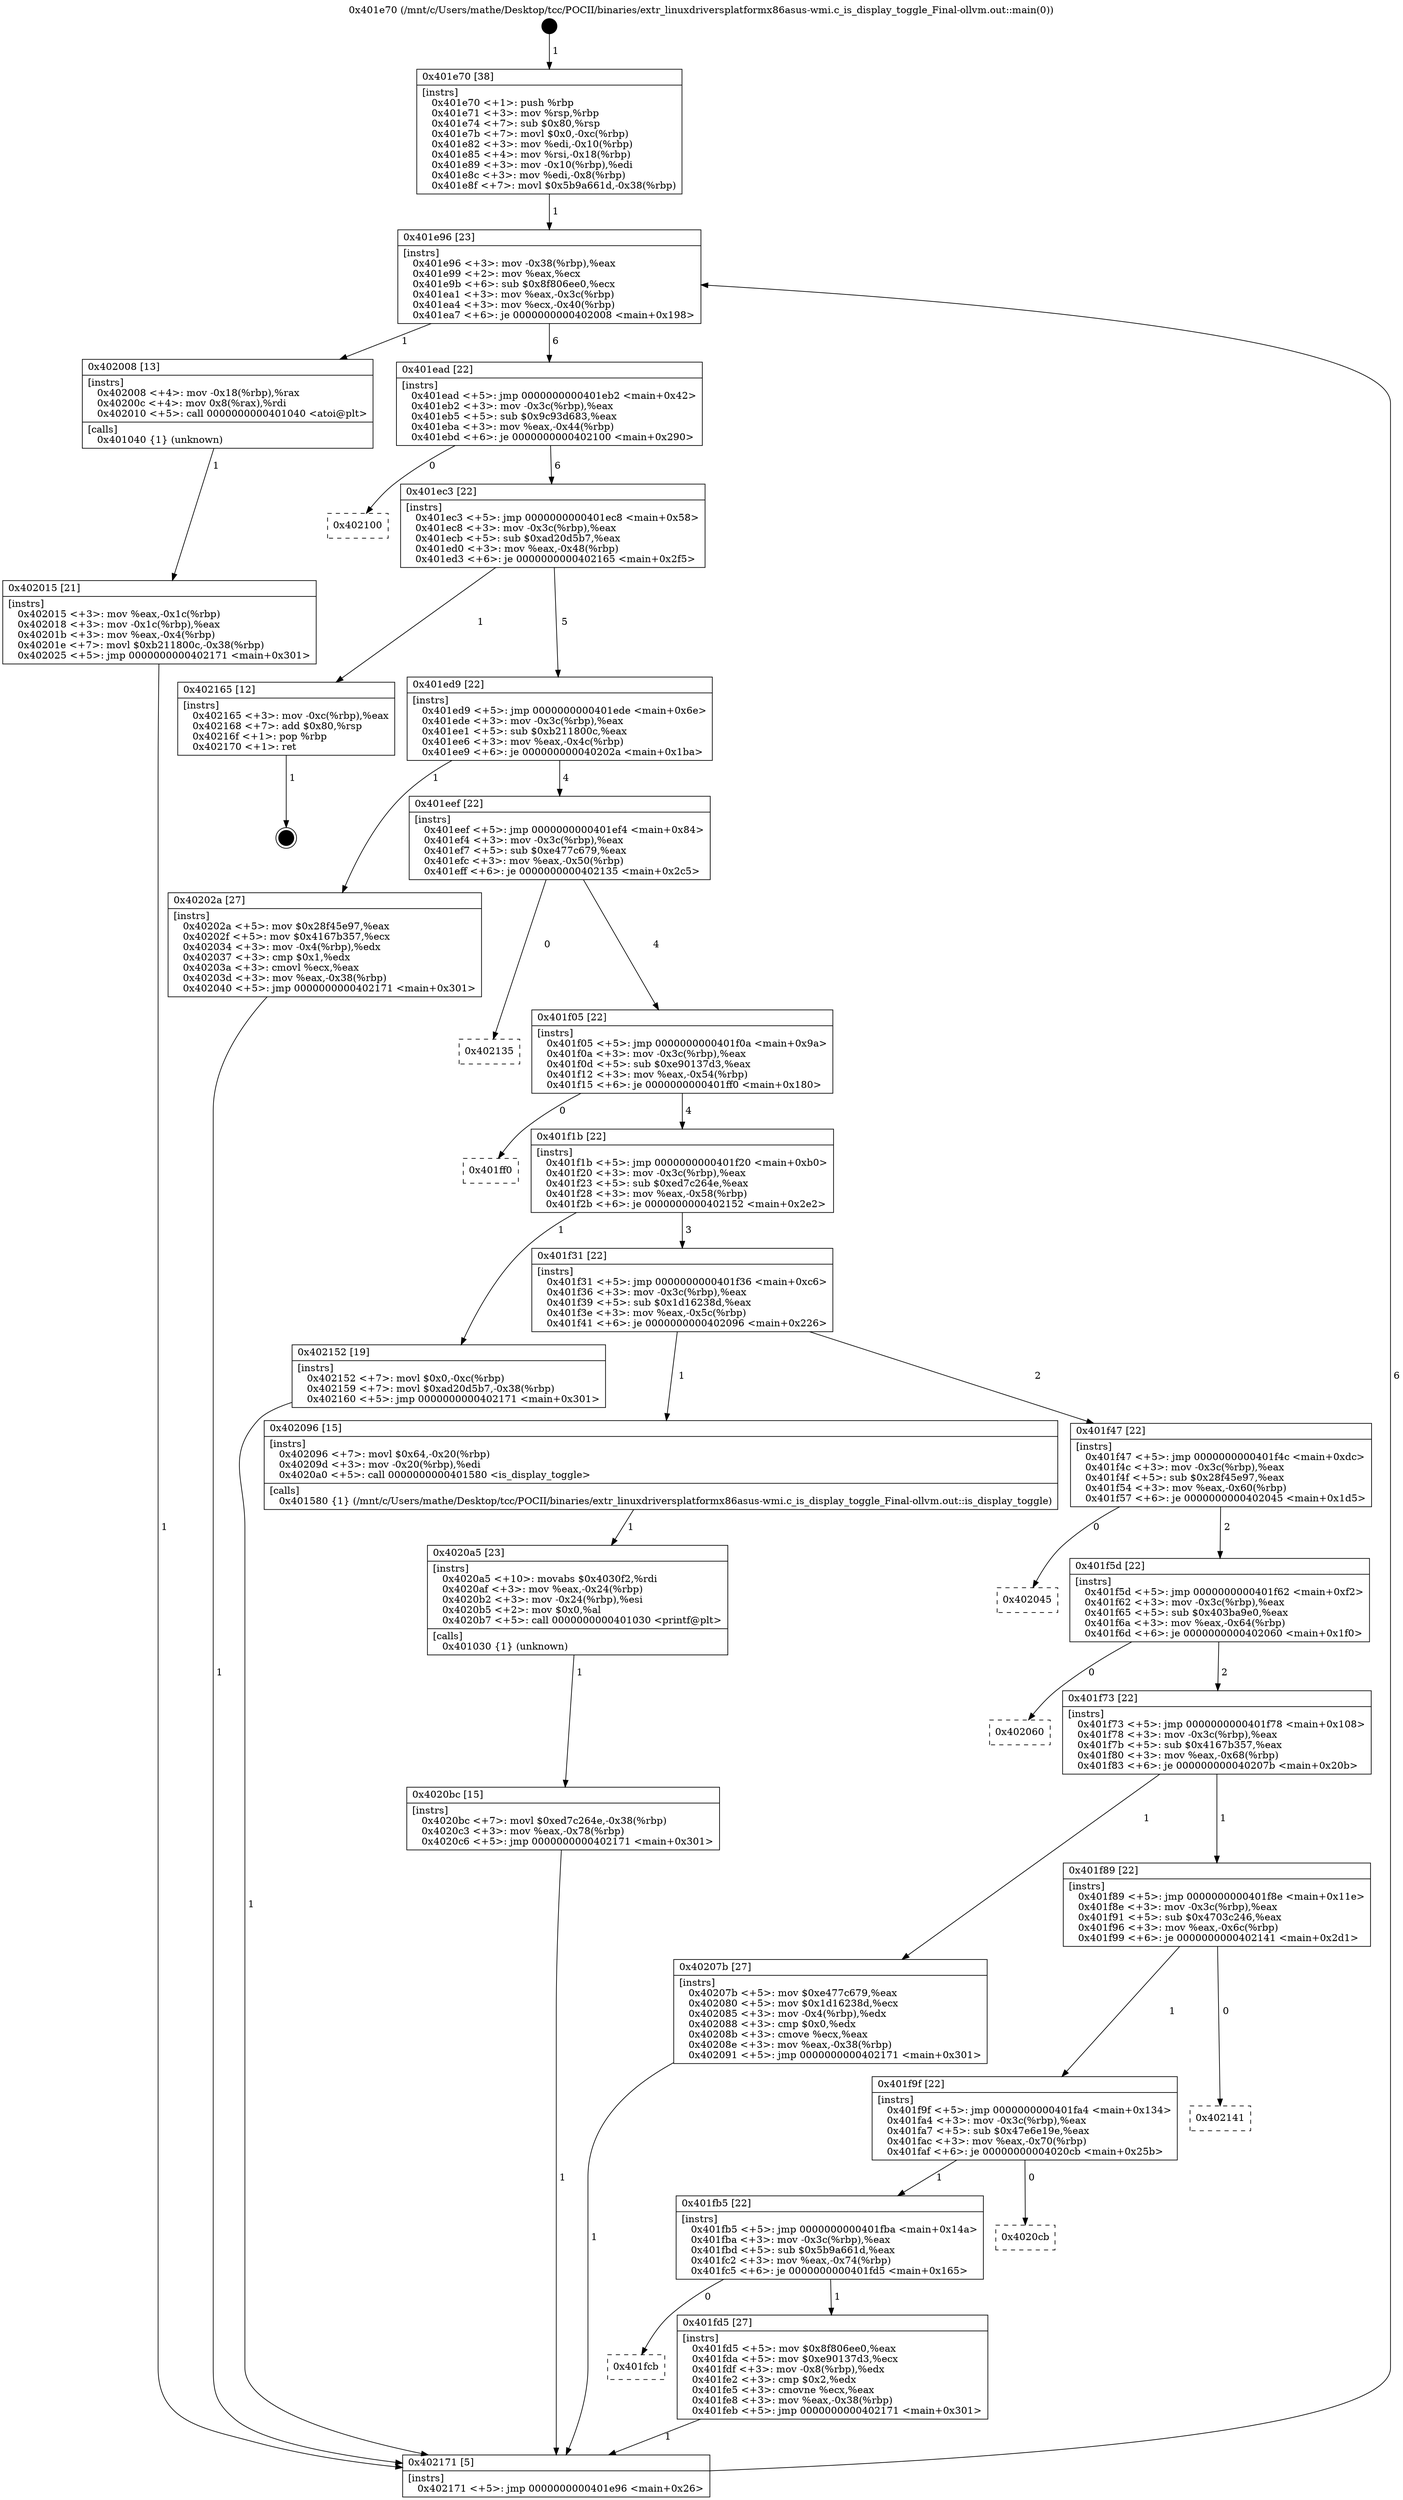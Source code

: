 digraph "0x401e70" {
  label = "0x401e70 (/mnt/c/Users/mathe/Desktop/tcc/POCII/binaries/extr_linuxdriversplatformx86asus-wmi.c_is_display_toggle_Final-ollvm.out::main(0))"
  labelloc = "t"
  node[shape=record]

  Entry [label="",width=0.3,height=0.3,shape=circle,fillcolor=black,style=filled]
  "0x401e96" [label="{
     0x401e96 [23]\l
     | [instrs]\l
     &nbsp;&nbsp;0x401e96 \<+3\>: mov -0x38(%rbp),%eax\l
     &nbsp;&nbsp;0x401e99 \<+2\>: mov %eax,%ecx\l
     &nbsp;&nbsp;0x401e9b \<+6\>: sub $0x8f806ee0,%ecx\l
     &nbsp;&nbsp;0x401ea1 \<+3\>: mov %eax,-0x3c(%rbp)\l
     &nbsp;&nbsp;0x401ea4 \<+3\>: mov %ecx,-0x40(%rbp)\l
     &nbsp;&nbsp;0x401ea7 \<+6\>: je 0000000000402008 \<main+0x198\>\l
  }"]
  "0x402008" [label="{
     0x402008 [13]\l
     | [instrs]\l
     &nbsp;&nbsp;0x402008 \<+4\>: mov -0x18(%rbp),%rax\l
     &nbsp;&nbsp;0x40200c \<+4\>: mov 0x8(%rax),%rdi\l
     &nbsp;&nbsp;0x402010 \<+5\>: call 0000000000401040 \<atoi@plt\>\l
     | [calls]\l
     &nbsp;&nbsp;0x401040 \{1\} (unknown)\l
  }"]
  "0x401ead" [label="{
     0x401ead [22]\l
     | [instrs]\l
     &nbsp;&nbsp;0x401ead \<+5\>: jmp 0000000000401eb2 \<main+0x42\>\l
     &nbsp;&nbsp;0x401eb2 \<+3\>: mov -0x3c(%rbp),%eax\l
     &nbsp;&nbsp;0x401eb5 \<+5\>: sub $0x9c93d683,%eax\l
     &nbsp;&nbsp;0x401eba \<+3\>: mov %eax,-0x44(%rbp)\l
     &nbsp;&nbsp;0x401ebd \<+6\>: je 0000000000402100 \<main+0x290\>\l
  }"]
  Exit [label="",width=0.3,height=0.3,shape=circle,fillcolor=black,style=filled,peripheries=2]
  "0x402100" [label="{
     0x402100\l
  }", style=dashed]
  "0x401ec3" [label="{
     0x401ec3 [22]\l
     | [instrs]\l
     &nbsp;&nbsp;0x401ec3 \<+5\>: jmp 0000000000401ec8 \<main+0x58\>\l
     &nbsp;&nbsp;0x401ec8 \<+3\>: mov -0x3c(%rbp),%eax\l
     &nbsp;&nbsp;0x401ecb \<+5\>: sub $0xad20d5b7,%eax\l
     &nbsp;&nbsp;0x401ed0 \<+3\>: mov %eax,-0x48(%rbp)\l
     &nbsp;&nbsp;0x401ed3 \<+6\>: je 0000000000402165 \<main+0x2f5\>\l
  }"]
  "0x4020bc" [label="{
     0x4020bc [15]\l
     | [instrs]\l
     &nbsp;&nbsp;0x4020bc \<+7\>: movl $0xed7c264e,-0x38(%rbp)\l
     &nbsp;&nbsp;0x4020c3 \<+3\>: mov %eax,-0x78(%rbp)\l
     &nbsp;&nbsp;0x4020c6 \<+5\>: jmp 0000000000402171 \<main+0x301\>\l
  }"]
  "0x402165" [label="{
     0x402165 [12]\l
     | [instrs]\l
     &nbsp;&nbsp;0x402165 \<+3\>: mov -0xc(%rbp),%eax\l
     &nbsp;&nbsp;0x402168 \<+7\>: add $0x80,%rsp\l
     &nbsp;&nbsp;0x40216f \<+1\>: pop %rbp\l
     &nbsp;&nbsp;0x402170 \<+1\>: ret\l
  }"]
  "0x401ed9" [label="{
     0x401ed9 [22]\l
     | [instrs]\l
     &nbsp;&nbsp;0x401ed9 \<+5\>: jmp 0000000000401ede \<main+0x6e\>\l
     &nbsp;&nbsp;0x401ede \<+3\>: mov -0x3c(%rbp),%eax\l
     &nbsp;&nbsp;0x401ee1 \<+5\>: sub $0xb211800c,%eax\l
     &nbsp;&nbsp;0x401ee6 \<+3\>: mov %eax,-0x4c(%rbp)\l
     &nbsp;&nbsp;0x401ee9 \<+6\>: je 000000000040202a \<main+0x1ba\>\l
  }"]
  "0x4020a5" [label="{
     0x4020a5 [23]\l
     | [instrs]\l
     &nbsp;&nbsp;0x4020a5 \<+10\>: movabs $0x4030f2,%rdi\l
     &nbsp;&nbsp;0x4020af \<+3\>: mov %eax,-0x24(%rbp)\l
     &nbsp;&nbsp;0x4020b2 \<+3\>: mov -0x24(%rbp),%esi\l
     &nbsp;&nbsp;0x4020b5 \<+2\>: mov $0x0,%al\l
     &nbsp;&nbsp;0x4020b7 \<+5\>: call 0000000000401030 \<printf@plt\>\l
     | [calls]\l
     &nbsp;&nbsp;0x401030 \{1\} (unknown)\l
  }"]
  "0x40202a" [label="{
     0x40202a [27]\l
     | [instrs]\l
     &nbsp;&nbsp;0x40202a \<+5\>: mov $0x28f45e97,%eax\l
     &nbsp;&nbsp;0x40202f \<+5\>: mov $0x4167b357,%ecx\l
     &nbsp;&nbsp;0x402034 \<+3\>: mov -0x4(%rbp),%edx\l
     &nbsp;&nbsp;0x402037 \<+3\>: cmp $0x1,%edx\l
     &nbsp;&nbsp;0x40203a \<+3\>: cmovl %ecx,%eax\l
     &nbsp;&nbsp;0x40203d \<+3\>: mov %eax,-0x38(%rbp)\l
     &nbsp;&nbsp;0x402040 \<+5\>: jmp 0000000000402171 \<main+0x301\>\l
  }"]
  "0x401eef" [label="{
     0x401eef [22]\l
     | [instrs]\l
     &nbsp;&nbsp;0x401eef \<+5\>: jmp 0000000000401ef4 \<main+0x84\>\l
     &nbsp;&nbsp;0x401ef4 \<+3\>: mov -0x3c(%rbp),%eax\l
     &nbsp;&nbsp;0x401ef7 \<+5\>: sub $0xe477c679,%eax\l
     &nbsp;&nbsp;0x401efc \<+3\>: mov %eax,-0x50(%rbp)\l
     &nbsp;&nbsp;0x401eff \<+6\>: je 0000000000402135 \<main+0x2c5\>\l
  }"]
  "0x402015" [label="{
     0x402015 [21]\l
     | [instrs]\l
     &nbsp;&nbsp;0x402015 \<+3\>: mov %eax,-0x1c(%rbp)\l
     &nbsp;&nbsp;0x402018 \<+3\>: mov -0x1c(%rbp),%eax\l
     &nbsp;&nbsp;0x40201b \<+3\>: mov %eax,-0x4(%rbp)\l
     &nbsp;&nbsp;0x40201e \<+7\>: movl $0xb211800c,-0x38(%rbp)\l
     &nbsp;&nbsp;0x402025 \<+5\>: jmp 0000000000402171 \<main+0x301\>\l
  }"]
  "0x402135" [label="{
     0x402135\l
  }", style=dashed]
  "0x401f05" [label="{
     0x401f05 [22]\l
     | [instrs]\l
     &nbsp;&nbsp;0x401f05 \<+5\>: jmp 0000000000401f0a \<main+0x9a\>\l
     &nbsp;&nbsp;0x401f0a \<+3\>: mov -0x3c(%rbp),%eax\l
     &nbsp;&nbsp;0x401f0d \<+5\>: sub $0xe90137d3,%eax\l
     &nbsp;&nbsp;0x401f12 \<+3\>: mov %eax,-0x54(%rbp)\l
     &nbsp;&nbsp;0x401f15 \<+6\>: je 0000000000401ff0 \<main+0x180\>\l
  }"]
  "0x401e70" [label="{
     0x401e70 [38]\l
     | [instrs]\l
     &nbsp;&nbsp;0x401e70 \<+1\>: push %rbp\l
     &nbsp;&nbsp;0x401e71 \<+3\>: mov %rsp,%rbp\l
     &nbsp;&nbsp;0x401e74 \<+7\>: sub $0x80,%rsp\l
     &nbsp;&nbsp;0x401e7b \<+7\>: movl $0x0,-0xc(%rbp)\l
     &nbsp;&nbsp;0x401e82 \<+3\>: mov %edi,-0x10(%rbp)\l
     &nbsp;&nbsp;0x401e85 \<+4\>: mov %rsi,-0x18(%rbp)\l
     &nbsp;&nbsp;0x401e89 \<+3\>: mov -0x10(%rbp),%edi\l
     &nbsp;&nbsp;0x401e8c \<+3\>: mov %edi,-0x8(%rbp)\l
     &nbsp;&nbsp;0x401e8f \<+7\>: movl $0x5b9a661d,-0x38(%rbp)\l
  }"]
  "0x401ff0" [label="{
     0x401ff0\l
  }", style=dashed]
  "0x401f1b" [label="{
     0x401f1b [22]\l
     | [instrs]\l
     &nbsp;&nbsp;0x401f1b \<+5\>: jmp 0000000000401f20 \<main+0xb0\>\l
     &nbsp;&nbsp;0x401f20 \<+3\>: mov -0x3c(%rbp),%eax\l
     &nbsp;&nbsp;0x401f23 \<+5\>: sub $0xed7c264e,%eax\l
     &nbsp;&nbsp;0x401f28 \<+3\>: mov %eax,-0x58(%rbp)\l
     &nbsp;&nbsp;0x401f2b \<+6\>: je 0000000000402152 \<main+0x2e2\>\l
  }"]
  "0x402171" [label="{
     0x402171 [5]\l
     | [instrs]\l
     &nbsp;&nbsp;0x402171 \<+5\>: jmp 0000000000401e96 \<main+0x26\>\l
  }"]
  "0x402152" [label="{
     0x402152 [19]\l
     | [instrs]\l
     &nbsp;&nbsp;0x402152 \<+7\>: movl $0x0,-0xc(%rbp)\l
     &nbsp;&nbsp;0x402159 \<+7\>: movl $0xad20d5b7,-0x38(%rbp)\l
     &nbsp;&nbsp;0x402160 \<+5\>: jmp 0000000000402171 \<main+0x301\>\l
  }"]
  "0x401f31" [label="{
     0x401f31 [22]\l
     | [instrs]\l
     &nbsp;&nbsp;0x401f31 \<+5\>: jmp 0000000000401f36 \<main+0xc6\>\l
     &nbsp;&nbsp;0x401f36 \<+3\>: mov -0x3c(%rbp),%eax\l
     &nbsp;&nbsp;0x401f39 \<+5\>: sub $0x1d16238d,%eax\l
     &nbsp;&nbsp;0x401f3e \<+3\>: mov %eax,-0x5c(%rbp)\l
     &nbsp;&nbsp;0x401f41 \<+6\>: je 0000000000402096 \<main+0x226\>\l
  }"]
  "0x401fcb" [label="{
     0x401fcb\l
  }", style=dashed]
  "0x402096" [label="{
     0x402096 [15]\l
     | [instrs]\l
     &nbsp;&nbsp;0x402096 \<+7\>: movl $0x64,-0x20(%rbp)\l
     &nbsp;&nbsp;0x40209d \<+3\>: mov -0x20(%rbp),%edi\l
     &nbsp;&nbsp;0x4020a0 \<+5\>: call 0000000000401580 \<is_display_toggle\>\l
     | [calls]\l
     &nbsp;&nbsp;0x401580 \{1\} (/mnt/c/Users/mathe/Desktop/tcc/POCII/binaries/extr_linuxdriversplatformx86asus-wmi.c_is_display_toggle_Final-ollvm.out::is_display_toggle)\l
  }"]
  "0x401f47" [label="{
     0x401f47 [22]\l
     | [instrs]\l
     &nbsp;&nbsp;0x401f47 \<+5\>: jmp 0000000000401f4c \<main+0xdc\>\l
     &nbsp;&nbsp;0x401f4c \<+3\>: mov -0x3c(%rbp),%eax\l
     &nbsp;&nbsp;0x401f4f \<+5\>: sub $0x28f45e97,%eax\l
     &nbsp;&nbsp;0x401f54 \<+3\>: mov %eax,-0x60(%rbp)\l
     &nbsp;&nbsp;0x401f57 \<+6\>: je 0000000000402045 \<main+0x1d5\>\l
  }"]
  "0x401fd5" [label="{
     0x401fd5 [27]\l
     | [instrs]\l
     &nbsp;&nbsp;0x401fd5 \<+5\>: mov $0x8f806ee0,%eax\l
     &nbsp;&nbsp;0x401fda \<+5\>: mov $0xe90137d3,%ecx\l
     &nbsp;&nbsp;0x401fdf \<+3\>: mov -0x8(%rbp),%edx\l
     &nbsp;&nbsp;0x401fe2 \<+3\>: cmp $0x2,%edx\l
     &nbsp;&nbsp;0x401fe5 \<+3\>: cmovne %ecx,%eax\l
     &nbsp;&nbsp;0x401fe8 \<+3\>: mov %eax,-0x38(%rbp)\l
     &nbsp;&nbsp;0x401feb \<+5\>: jmp 0000000000402171 \<main+0x301\>\l
  }"]
  "0x402045" [label="{
     0x402045\l
  }", style=dashed]
  "0x401f5d" [label="{
     0x401f5d [22]\l
     | [instrs]\l
     &nbsp;&nbsp;0x401f5d \<+5\>: jmp 0000000000401f62 \<main+0xf2\>\l
     &nbsp;&nbsp;0x401f62 \<+3\>: mov -0x3c(%rbp),%eax\l
     &nbsp;&nbsp;0x401f65 \<+5\>: sub $0x403ba9e0,%eax\l
     &nbsp;&nbsp;0x401f6a \<+3\>: mov %eax,-0x64(%rbp)\l
     &nbsp;&nbsp;0x401f6d \<+6\>: je 0000000000402060 \<main+0x1f0\>\l
  }"]
  "0x401fb5" [label="{
     0x401fb5 [22]\l
     | [instrs]\l
     &nbsp;&nbsp;0x401fb5 \<+5\>: jmp 0000000000401fba \<main+0x14a\>\l
     &nbsp;&nbsp;0x401fba \<+3\>: mov -0x3c(%rbp),%eax\l
     &nbsp;&nbsp;0x401fbd \<+5\>: sub $0x5b9a661d,%eax\l
     &nbsp;&nbsp;0x401fc2 \<+3\>: mov %eax,-0x74(%rbp)\l
     &nbsp;&nbsp;0x401fc5 \<+6\>: je 0000000000401fd5 \<main+0x165\>\l
  }"]
  "0x402060" [label="{
     0x402060\l
  }", style=dashed]
  "0x401f73" [label="{
     0x401f73 [22]\l
     | [instrs]\l
     &nbsp;&nbsp;0x401f73 \<+5\>: jmp 0000000000401f78 \<main+0x108\>\l
     &nbsp;&nbsp;0x401f78 \<+3\>: mov -0x3c(%rbp),%eax\l
     &nbsp;&nbsp;0x401f7b \<+5\>: sub $0x4167b357,%eax\l
     &nbsp;&nbsp;0x401f80 \<+3\>: mov %eax,-0x68(%rbp)\l
     &nbsp;&nbsp;0x401f83 \<+6\>: je 000000000040207b \<main+0x20b\>\l
  }"]
  "0x4020cb" [label="{
     0x4020cb\l
  }", style=dashed]
  "0x40207b" [label="{
     0x40207b [27]\l
     | [instrs]\l
     &nbsp;&nbsp;0x40207b \<+5\>: mov $0xe477c679,%eax\l
     &nbsp;&nbsp;0x402080 \<+5\>: mov $0x1d16238d,%ecx\l
     &nbsp;&nbsp;0x402085 \<+3\>: mov -0x4(%rbp),%edx\l
     &nbsp;&nbsp;0x402088 \<+3\>: cmp $0x0,%edx\l
     &nbsp;&nbsp;0x40208b \<+3\>: cmove %ecx,%eax\l
     &nbsp;&nbsp;0x40208e \<+3\>: mov %eax,-0x38(%rbp)\l
     &nbsp;&nbsp;0x402091 \<+5\>: jmp 0000000000402171 \<main+0x301\>\l
  }"]
  "0x401f89" [label="{
     0x401f89 [22]\l
     | [instrs]\l
     &nbsp;&nbsp;0x401f89 \<+5\>: jmp 0000000000401f8e \<main+0x11e\>\l
     &nbsp;&nbsp;0x401f8e \<+3\>: mov -0x3c(%rbp),%eax\l
     &nbsp;&nbsp;0x401f91 \<+5\>: sub $0x4703c246,%eax\l
     &nbsp;&nbsp;0x401f96 \<+3\>: mov %eax,-0x6c(%rbp)\l
     &nbsp;&nbsp;0x401f99 \<+6\>: je 0000000000402141 \<main+0x2d1\>\l
  }"]
  "0x401f9f" [label="{
     0x401f9f [22]\l
     | [instrs]\l
     &nbsp;&nbsp;0x401f9f \<+5\>: jmp 0000000000401fa4 \<main+0x134\>\l
     &nbsp;&nbsp;0x401fa4 \<+3\>: mov -0x3c(%rbp),%eax\l
     &nbsp;&nbsp;0x401fa7 \<+5\>: sub $0x47e6e19e,%eax\l
     &nbsp;&nbsp;0x401fac \<+3\>: mov %eax,-0x70(%rbp)\l
     &nbsp;&nbsp;0x401faf \<+6\>: je 00000000004020cb \<main+0x25b\>\l
  }"]
  "0x402141" [label="{
     0x402141\l
  }", style=dashed]
  Entry -> "0x401e70" [label=" 1"]
  "0x401e96" -> "0x402008" [label=" 1"]
  "0x401e96" -> "0x401ead" [label=" 6"]
  "0x402165" -> Exit [label=" 1"]
  "0x401ead" -> "0x402100" [label=" 0"]
  "0x401ead" -> "0x401ec3" [label=" 6"]
  "0x402152" -> "0x402171" [label=" 1"]
  "0x401ec3" -> "0x402165" [label=" 1"]
  "0x401ec3" -> "0x401ed9" [label=" 5"]
  "0x4020bc" -> "0x402171" [label=" 1"]
  "0x401ed9" -> "0x40202a" [label=" 1"]
  "0x401ed9" -> "0x401eef" [label=" 4"]
  "0x4020a5" -> "0x4020bc" [label=" 1"]
  "0x401eef" -> "0x402135" [label=" 0"]
  "0x401eef" -> "0x401f05" [label=" 4"]
  "0x402096" -> "0x4020a5" [label=" 1"]
  "0x401f05" -> "0x401ff0" [label=" 0"]
  "0x401f05" -> "0x401f1b" [label=" 4"]
  "0x40207b" -> "0x402171" [label=" 1"]
  "0x401f1b" -> "0x402152" [label=" 1"]
  "0x401f1b" -> "0x401f31" [label=" 3"]
  "0x40202a" -> "0x402171" [label=" 1"]
  "0x401f31" -> "0x402096" [label=" 1"]
  "0x401f31" -> "0x401f47" [label=" 2"]
  "0x402015" -> "0x402171" [label=" 1"]
  "0x401f47" -> "0x402045" [label=" 0"]
  "0x401f47" -> "0x401f5d" [label=" 2"]
  "0x402008" -> "0x402015" [label=" 1"]
  "0x401f5d" -> "0x402060" [label=" 0"]
  "0x401f5d" -> "0x401f73" [label=" 2"]
  "0x401e70" -> "0x401e96" [label=" 1"]
  "0x401f73" -> "0x40207b" [label=" 1"]
  "0x401f73" -> "0x401f89" [label=" 1"]
  "0x401fd5" -> "0x402171" [label=" 1"]
  "0x401f89" -> "0x402141" [label=" 0"]
  "0x401f89" -> "0x401f9f" [label=" 1"]
  "0x401fb5" -> "0x401fcb" [label=" 0"]
  "0x401f9f" -> "0x4020cb" [label=" 0"]
  "0x401f9f" -> "0x401fb5" [label=" 1"]
  "0x402171" -> "0x401e96" [label=" 6"]
  "0x401fb5" -> "0x401fd5" [label=" 1"]
}
